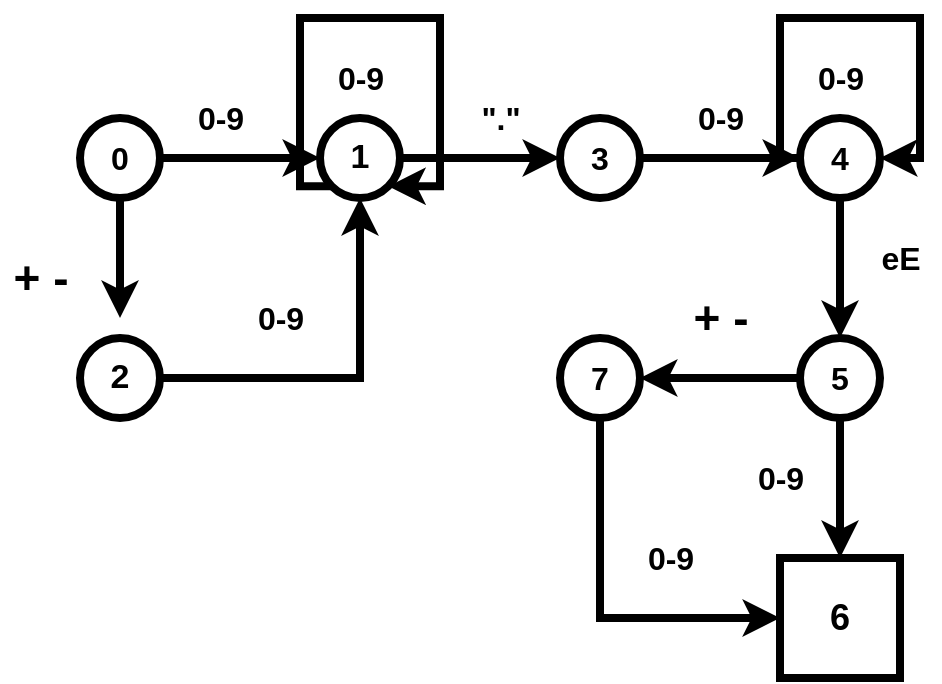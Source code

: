 <mxfile>
    <diagram id="Ap0jZNTOmF7c9kHHZEdw" name="Page-1">
        <mxGraphModel dx="1150" dy="1262" grid="1" gridSize="10" guides="1" tooltips="1" connect="1" arrows="1" fold="1" page="1" pageScale="1" pageWidth="850" pageHeight="1100" math="0" shadow="0">
            <root>
                <mxCell id="0"/>
                <mxCell id="1" parent="0"/>
                <mxCell id="AsH3hEcnD4NAmcyB_wdX-8" value="" style="edgeStyle=orthogonalEdgeStyle;rounded=0;orthogonalLoop=1;jettySize=auto;html=1;strokeWidth=4;" parent="1" source="AsH3hEcnD4NAmcyB_wdX-1" target="AsH3hEcnD4NAmcyB_wdX-2" edge="1">
                    <mxGeometry relative="1" as="geometry"/>
                </mxCell>
                <mxCell id="2" style="edgeStyle=orthogonalEdgeStyle;rounded=0;orthogonalLoop=1;jettySize=auto;html=1;strokeWidth=4;" edge="1" parent="1" source="AsH3hEcnD4NAmcyB_wdX-1">
                    <mxGeometry relative="1" as="geometry">
                        <mxPoint x="170" y="400" as="targetPoint"/>
                    </mxGeometry>
                </mxCell>
                <mxCell id="AsH3hEcnD4NAmcyB_wdX-1" value="&lt;font style=&quot;font-size: 16px&quot;&gt;&lt;b&gt;0&lt;/b&gt;&lt;/font&gt;" style="ellipse;whiteSpace=wrap;html=1;aspect=fixed;strokeWidth=4;" parent="1" vertex="1">
                    <mxGeometry x="150" y="300" width="40" height="40" as="geometry"/>
                </mxCell>
                <mxCell id="AsH3hEcnD4NAmcyB_wdX-5" value="" style="edgeStyle=orthogonalEdgeStyle;rounded=0;orthogonalLoop=1;jettySize=auto;html=1;strokeWidth=4;" parent="1" source="AsH3hEcnD4NAmcyB_wdX-2" target="AsH3hEcnD4NAmcyB_wdX-4" edge="1">
                    <mxGeometry relative="1" as="geometry"/>
                </mxCell>
                <mxCell id="AsH3hEcnD4NAmcyB_wdX-2" value="&lt;b&gt;&lt;font style=&quot;font-size: 17px&quot;&gt;1&lt;/font&gt;&lt;/b&gt;" style="ellipse;whiteSpace=wrap;html=1;aspect=fixed;strokeWidth=4;" parent="1" vertex="1">
                    <mxGeometry x="270" y="300" width="40" height="40" as="geometry"/>
                </mxCell>
                <mxCell id="AsH3hEcnD4NAmcyB_wdX-7" value="" style="edgeStyle=orthogonalEdgeStyle;rounded=0;orthogonalLoop=1;jettySize=auto;html=1;strokeWidth=4;" parent="1" source="AsH3hEcnD4NAmcyB_wdX-4" target="AsH3hEcnD4NAmcyB_wdX-6" edge="1">
                    <mxGeometry relative="1" as="geometry"/>
                </mxCell>
                <mxCell id="AsH3hEcnD4NAmcyB_wdX-4" value="&lt;font style=&quot;font-size: 16px&quot;&gt;&lt;b&gt;3&lt;/b&gt;&lt;/font&gt;" style="ellipse;whiteSpace=wrap;html=1;aspect=fixed;strokeWidth=4;" parent="1" vertex="1">
                    <mxGeometry x="390" y="300" width="40" height="40" as="geometry"/>
                </mxCell>
                <mxCell id="12" style="edgeStyle=orthogonalEdgeStyle;rounded=0;orthogonalLoop=1;jettySize=auto;html=1;strokeWidth=4;entryX=0.5;entryY=0;entryDx=0;entryDy=0;" edge="1" parent="1" source="AsH3hEcnD4NAmcyB_wdX-6" target="13">
                    <mxGeometry relative="1" as="geometry">
                        <mxPoint x="530" y="400" as="targetPoint"/>
                    </mxGeometry>
                </mxCell>
                <mxCell id="AsH3hEcnD4NAmcyB_wdX-6" value="&lt;b style=&quot;font-size: 16px&quot;&gt;4&lt;/b&gt;" style="ellipse;whiteSpace=wrap;html=1;aspect=fixed;strokeWidth=4;" parent="1" vertex="1">
                    <mxGeometry x="510" y="300" width="40" height="40" as="geometry"/>
                </mxCell>
                <mxCell id="AsH3hEcnD4NAmcyB_wdX-9" value="&lt;b&gt;&lt;font style=&quot;font-size: 23px&quot;&gt;+ -&lt;/font&gt;&lt;/b&gt;" style="text;html=1;align=center;verticalAlign=middle;resizable=0;points=[];autosize=1;" parent="1" vertex="1">
                    <mxGeometry x="110" y="370" width="40" height="20" as="geometry"/>
                </mxCell>
                <mxCell id="AsH3hEcnD4NAmcyB_wdX-10" style="edgeStyle=orthogonalEdgeStyle;rounded=0;orthogonalLoop=1;jettySize=auto;html=1;exitX=0;exitY=1;exitDx=0;exitDy=0;strokeWidth=4;entryX=1;entryY=1;entryDx=0;entryDy=0;" parent="1" source="AsH3hEcnD4NAmcyB_wdX-2" target="AsH3hEcnD4NAmcyB_wdX-2" edge="1">
                    <mxGeometry relative="1" as="geometry">
                        <mxPoint x="320" y="337" as="targetPoint"/>
                        <Array as="points">
                            <mxPoint x="260" y="334"/>
                            <mxPoint x="260" y="250"/>
                            <mxPoint x="330" y="250"/>
                            <mxPoint x="330" y="334"/>
                        </Array>
                    </mxGeometry>
                </mxCell>
                <mxCell id="AsH3hEcnD4NAmcyB_wdX-11" value="&lt;b&gt;&lt;font style=&quot;font-size: 16px&quot;&gt;0-9&lt;/font&gt;&lt;/b&gt;" style="text;html=1;align=center;verticalAlign=middle;resizable=0;points=[];autosize=1;" parent="1" vertex="1">
                    <mxGeometry x="270" y="270" width="40" height="20" as="geometry"/>
                </mxCell>
                <mxCell id="AsH3hEcnD4NAmcyB_wdX-13" value="&lt;b&gt;&lt;font style=&quot;font-size: 16px&quot;&gt;&quot;.&quot;&lt;/font&gt;&lt;/b&gt;" style="text;html=1;align=center;verticalAlign=middle;resizable=0;points=[];autosize=1;" parent="1" vertex="1">
                    <mxGeometry x="340" y="290" width="40" height="20" as="geometry"/>
                </mxCell>
                <mxCell id="6" style="edgeStyle=orthogonalEdgeStyle;rounded=0;orthogonalLoop=1;jettySize=auto;html=1;entryX=0.5;entryY=1;entryDx=0;entryDy=0;strokeWidth=4;" edge="1" parent="1" source="3" target="AsH3hEcnD4NAmcyB_wdX-2">
                    <mxGeometry relative="1" as="geometry"/>
                </mxCell>
                <mxCell id="3" value="&lt;b&gt;&lt;font style=&quot;font-size: 17px&quot;&gt;2&lt;/font&gt;&lt;/b&gt;" style="ellipse;whiteSpace=wrap;html=1;aspect=fixed;strokeWidth=4;" vertex="1" parent="1">
                    <mxGeometry x="150" y="410" width="40" height="40" as="geometry"/>
                </mxCell>
                <mxCell id="5" value="&lt;b&gt;&lt;font style=&quot;font-size: 16px&quot;&gt;0-9&lt;/font&gt;&lt;/b&gt;" style="text;html=1;align=center;verticalAlign=middle;resizable=0;points=[];autosize=1;" vertex="1" parent="1">
                    <mxGeometry x="200" y="290" width="40" height="20" as="geometry"/>
                </mxCell>
                <mxCell id="7" value="&lt;b&gt;&lt;font style=&quot;font-size: 16px&quot;&gt;0-9&lt;/font&gt;&lt;/b&gt;" style="text;html=1;align=center;verticalAlign=middle;resizable=0;points=[];autosize=1;" vertex="1" parent="1">
                    <mxGeometry x="230" y="390" width="40" height="20" as="geometry"/>
                </mxCell>
                <mxCell id="9" value="&lt;b&gt;&lt;font style=&quot;font-size: 16px&quot;&gt;0-9&lt;/font&gt;&lt;/b&gt;" style="text;html=1;align=center;verticalAlign=middle;resizable=0;points=[];autosize=1;" vertex="1" parent="1">
                    <mxGeometry x="450" y="290" width="40" height="20" as="geometry"/>
                </mxCell>
                <mxCell id="10" style="edgeStyle=orthogonalEdgeStyle;rounded=0;orthogonalLoop=1;jettySize=auto;html=1;entryX=1;entryY=0.5;entryDx=0;entryDy=0;strokeWidth=4;" edge="1" parent="1" source="AsH3hEcnD4NAmcyB_wdX-6" target="AsH3hEcnD4NAmcyB_wdX-6">
                    <mxGeometry relative="1" as="geometry">
                        <Array as="points">
                            <mxPoint x="500" y="320"/>
                            <mxPoint x="500" y="250"/>
                            <mxPoint x="570" y="250"/>
                            <mxPoint x="570" y="320"/>
                        </Array>
                    </mxGeometry>
                </mxCell>
                <mxCell id="11" value="&lt;b&gt;&lt;font style=&quot;font-size: 16px&quot;&gt;0-9&lt;/font&gt;&lt;/b&gt;" style="text;html=1;align=center;verticalAlign=middle;resizable=0;points=[];autosize=1;" vertex="1" parent="1">
                    <mxGeometry x="510" y="270" width="40" height="20" as="geometry"/>
                </mxCell>
                <mxCell id="16" style="edgeStyle=orthogonalEdgeStyle;rounded=0;orthogonalLoop=1;jettySize=auto;html=1;exitX=0;exitY=0.5;exitDx=0;exitDy=0;strokeWidth=4;" edge="1" parent="1" source="13">
                    <mxGeometry relative="1" as="geometry">
                        <mxPoint x="430" y="430" as="targetPoint"/>
                    </mxGeometry>
                </mxCell>
                <mxCell id="19" style="edgeStyle=orthogonalEdgeStyle;rounded=0;orthogonalLoop=1;jettySize=auto;html=1;strokeWidth=4;" edge="1" parent="1" source="13">
                    <mxGeometry relative="1" as="geometry">
                        <mxPoint x="530" y="520" as="targetPoint"/>
                    </mxGeometry>
                </mxCell>
                <mxCell id="13" value="&lt;b style=&quot;font-size: 16px&quot;&gt;5&lt;/b&gt;" style="ellipse;whiteSpace=wrap;html=1;aspect=fixed;strokeWidth=4;" vertex="1" parent="1">
                    <mxGeometry x="510" y="410" width="40" height="40" as="geometry"/>
                </mxCell>
                <mxCell id="15" value="&lt;b&gt;&lt;font style=&quot;font-size: 16px&quot;&gt;eE&lt;/font&gt;&lt;/b&gt;" style="text;html=1;align=center;verticalAlign=middle;resizable=0;points=[];autosize=1;" vertex="1" parent="1">
                    <mxGeometry x="545" y="360" width="30" height="20" as="geometry"/>
                </mxCell>
                <mxCell id="22" style="edgeStyle=orthogonalEdgeStyle;rounded=0;orthogonalLoop=1;jettySize=auto;html=1;exitX=0.5;exitY=1;exitDx=0;exitDy=0;entryX=0;entryY=0.5;entryDx=0;entryDy=0;strokeWidth=4;" edge="1" parent="1" source="17" target="21">
                    <mxGeometry relative="1" as="geometry"/>
                </mxCell>
                <mxCell id="17" value="&lt;b style=&quot;font-size: 16px&quot;&gt;7&lt;/b&gt;" style="ellipse;whiteSpace=wrap;html=1;aspect=fixed;strokeWidth=4;" vertex="1" parent="1">
                    <mxGeometry x="390" y="410" width="40" height="40" as="geometry"/>
                </mxCell>
                <mxCell id="18" value="&lt;b&gt;&lt;font style=&quot;font-size: 16px&quot;&gt;0-9&lt;/font&gt;&lt;/b&gt;" style="text;html=1;align=center;verticalAlign=middle;resizable=0;points=[];autosize=1;" vertex="1" parent="1">
                    <mxGeometry x="480" y="470" width="40" height="20" as="geometry"/>
                </mxCell>
                <mxCell id="21" value="&lt;font size=&quot;1&quot;&gt;&lt;b style=&quot;font-size: 18px&quot;&gt;6&lt;/b&gt;&lt;/font&gt;" style="whiteSpace=wrap;html=1;aspect=fixed;strokeWidth=4;" vertex="1" parent="1">
                    <mxGeometry x="500" y="520" width="60" height="60" as="geometry"/>
                </mxCell>
                <mxCell id="23" value="&lt;b&gt;&lt;font style=&quot;font-size: 16px&quot;&gt;0-9&lt;/font&gt;&lt;/b&gt;" style="text;html=1;align=center;verticalAlign=middle;resizable=0;points=[];autosize=1;" vertex="1" parent="1">
                    <mxGeometry x="425" y="510" width="40" height="20" as="geometry"/>
                </mxCell>
                <mxCell id="24" value="&lt;b&gt;&lt;font style=&quot;font-size: 23px&quot;&gt;+ -&lt;/font&gt;&lt;/b&gt;" style="text;html=1;align=center;verticalAlign=middle;resizable=0;points=[];autosize=1;" vertex="1" parent="1">
                    <mxGeometry x="450" y="390" width="40" height="20" as="geometry"/>
                </mxCell>
            </root>
        </mxGraphModel>
    </diagram>
</mxfile>